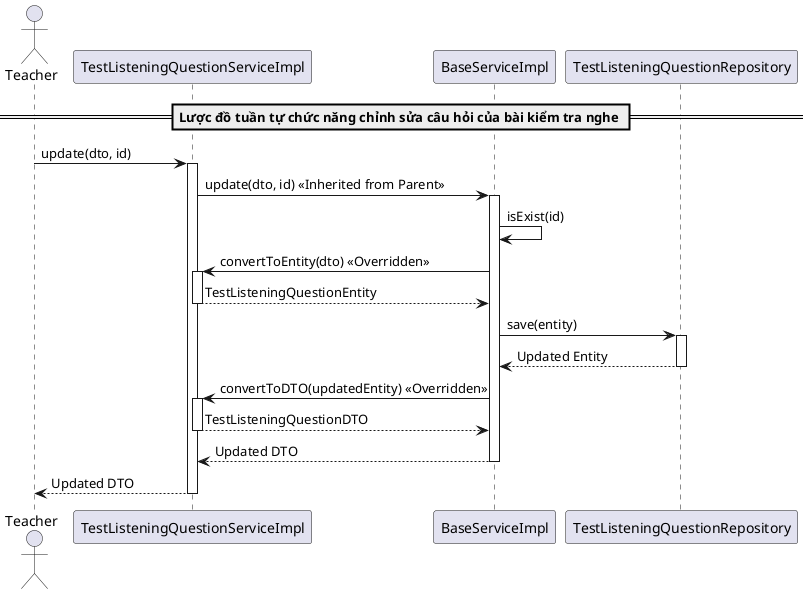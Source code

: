 @startuml updateTestListeningQuestion
actor Teacher
participant "TestListeningQuestionServiceImpl" as TestListeningQuestionService
participant "BaseServiceImpl" as BaseService
participant "TestListeningQuestionRepository" as Repository

== Lược đồ tuần tự chức năng chỉnh sửa câu hỏi của bài kiểm tra nghe ==
Teacher -> TestListeningQuestionService: update(dto, id)
activate TestListeningQuestionService

TestListeningQuestionService -> BaseService: update(dto, id) << Inherited from Parent >>
activate BaseService

BaseService -> BaseService: isExist(id)
BaseService -> TestListeningQuestionService: convertToEntity(dto) << Overridden >>
activate TestListeningQuestionService
TestListeningQuestionService --> BaseService: TestListeningQuestionEntity
deactivate TestListeningQuestionService

BaseService -> Repository: save(entity)
activate Repository
Repository --> BaseService: Updated Entity
deactivate Repository

BaseService -> TestListeningQuestionService: convertToDTO(updatedEntity) << Overridden >>
activate TestListeningQuestionService
TestListeningQuestionService --> BaseService: TestListeningQuestionDTO
deactivate TestListeningQuestionService

BaseService --> TestListeningQuestionService: Updated DTO
deactivate BaseService

TestListeningQuestionService --> Teacher: Updated DTO
deactivate TestListeningQuestionService

@enduml

